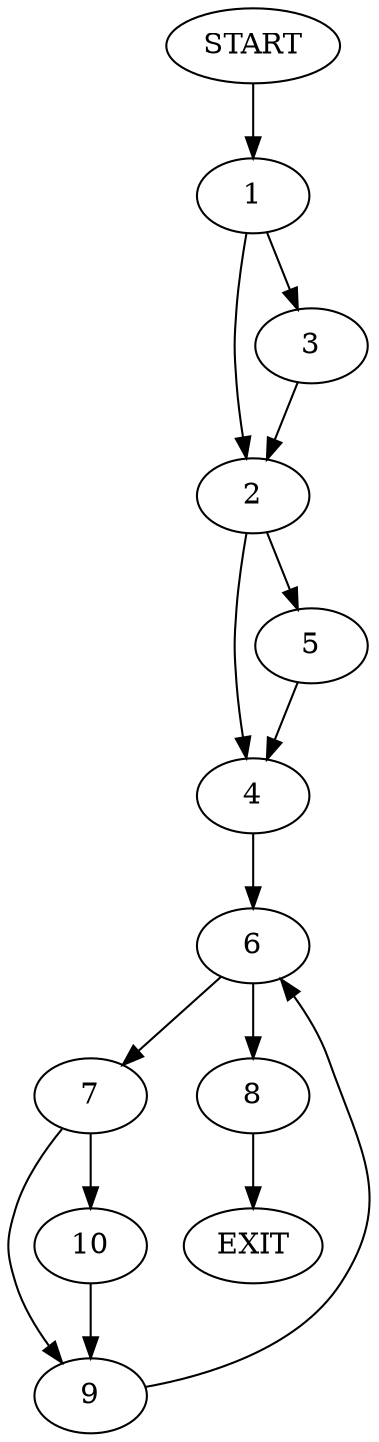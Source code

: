 digraph {
0 [label="START"]
11 [label="EXIT"]
0 -> 1
1 -> 2
1 -> 3
2 -> 4
2 -> 5
3 -> 2
4 -> 6
5 -> 4
6 -> 7
6 -> 8
8 -> 11
7 -> 9
7 -> 10
9 -> 6
10 -> 9
}
